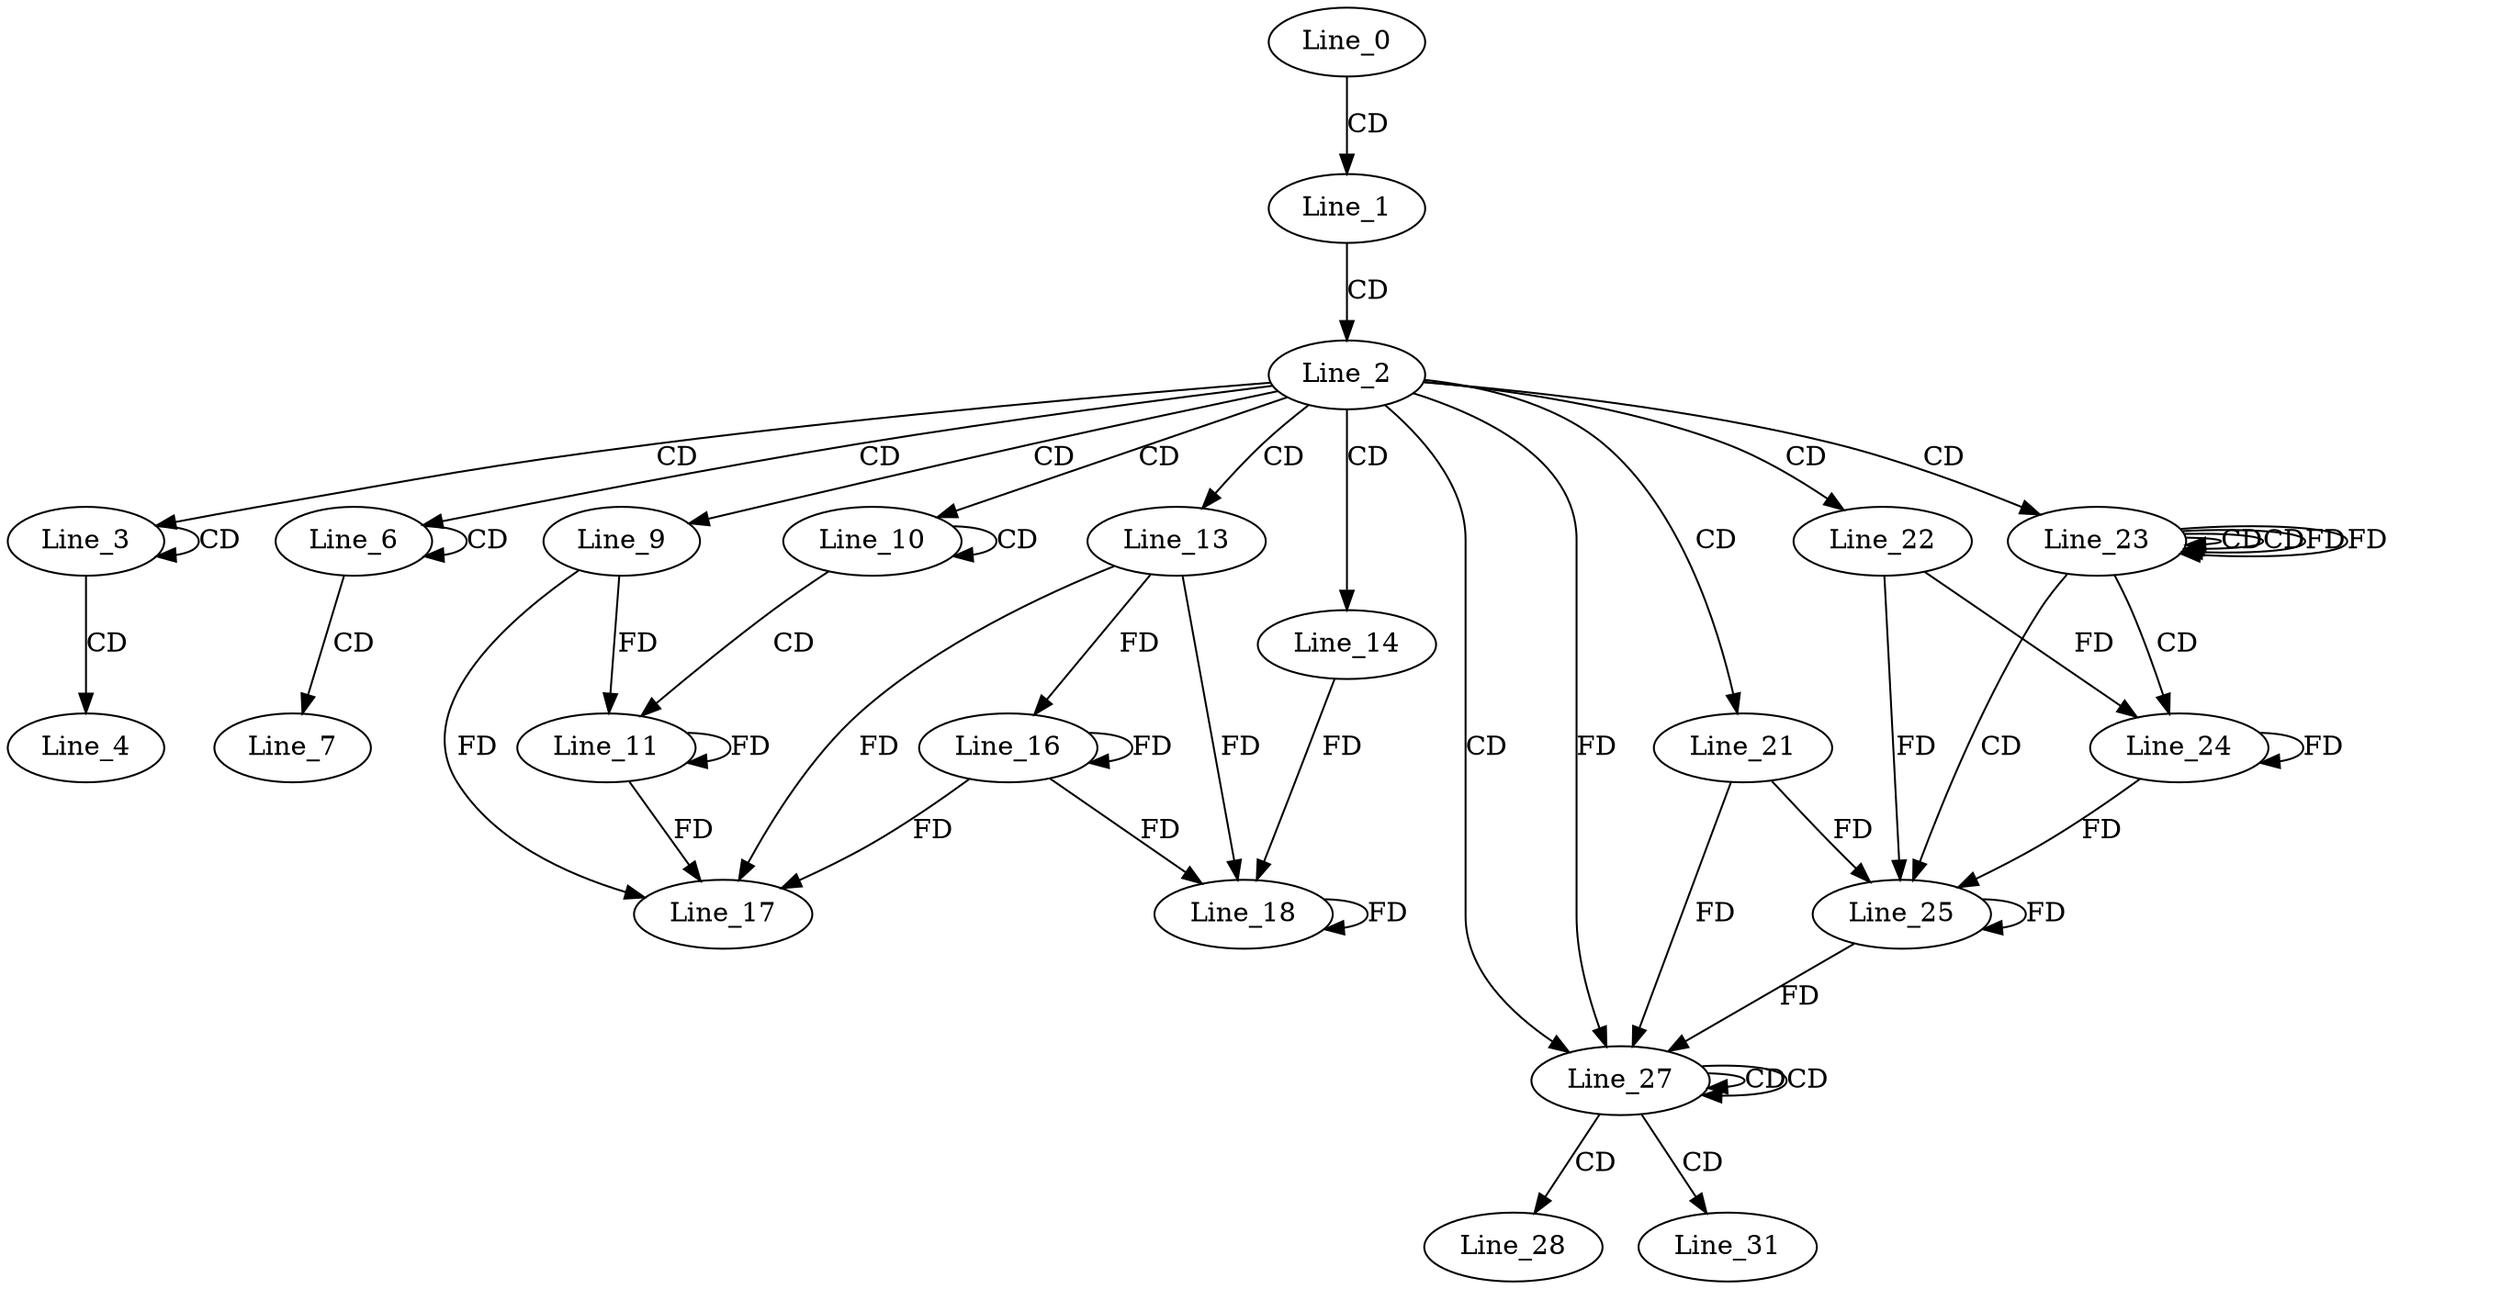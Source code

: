 digraph G {
  Line_0;
  Line_1;
  Line_2;
  Line_3;
  Line_3;
  Line_4;
  Line_6;
  Line_6;
  Line_7;
  Line_9;
  Line_10;
  Line_10;
  Line_10;
  Line_11;
  Line_13;
  Line_14;
  Line_16;
  Line_16;
  Line_17;
  Line_17;
  Line_18;
  Line_18;
  Line_21;
  Line_22;
  Line_23;
  Line_23;
  Line_23;
  Line_24;
  Line_25;
  Line_25;
  Line_27;
  Line_27;
  Line_27;
  Line_28;
  Line_31;
  Line_0 -> Line_1 [ label="CD" ];
  Line_1 -> Line_2 [ label="CD" ];
  Line_2 -> Line_3 [ label="CD" ];
  Line_3 -> Line_3 [ label="CD" ];
  Line_3 -> Line_4 [ label="CD" ];
  Line_2 -> Line_6 [ label="CD" ];
  Line_6 -> Line_6 [ label="CD" ];
  Line_6 -> Line_7 [ label="CD" ];
  Line_2 -> Line_9 [ label="CD" ];
  Line_2 -> Line_10 [ label="CD" ];
  Line_10 -> Line_10 [ label="CD" ];
  Line_10 -> Line_11 [ label="CD" ];
  Line_9 -> Line_11 [ label="FD" ];
  Line_11 -> Line_11 [ label="FD" ];
  Line_2 -> Line_13 [ label="CD" ];
  Line_2 -> Line_14 [ label="CD" ];
  Line_13 -> Line_16 [ label="FD" ];
  Line_16 -> Line_16 [ label="FD" ];
  Line_13 -> Line_17 [ label="FD" ];
  Line_16 -> Line_17 [ label="FD" ];
  Line_9 -> Line_17 [ label="FD" ];
  Line_11 -> Line_17 [ label="FD" ];
  Line_14 -> Line_18 [ label="FD" ];
  Line_18 -> Line_18 [ label="FD" ];
  Line_13 -> Line_18 [ label="FD" ];
  Line_16 -> Line_18 [ label="FD" ];
  Line_2 -> Line_21 [ label="CD" ];
  Line_2 -> Line_22 [ label="CD" ];
  Line_2 -> Line_23 [ label="CD" ];
  Line_23 -> Line_23 [ label="CD" ];
  Line_23 -> Line_23 [ label="CD" ];
  Line_23 -> Line_23 [ label="FD" ];
  Line_23 -> Line_24 [ label="CD" ];
  Line_24 -> Line_24 [ label="FD" ];
  Line_22 -> Line_24 [ label="FD" ];
  Line_23 -> Line_25 [ label="CD" ];
  Line_25 -> Line_25 [ label="FD" ];
  Line_21 -> Line_25 [ label="FD" ];
  Line_24 -> Line_25 [ label="FD" ];
  Line_22 -> Line_25 [ label="FD" ];
  Line_2 -> Line_27 [ label="CD" ];
  Line_27 -> Line_27 [ label="CD" ];
  Line_27 -> Line_27 [ label="CD" ];
  Line_2 -> Line_27 [ label="FD" ];
  Line_25 -> Line_27 [ label="FD" ];
  Line_21 -> Line_27 [ label="FD" ];
  Line_27 -> Line_28 [ label="CD" ];
  Line_27 -> Line_31 [ label="CD" ];
  Line_23 -> Line_23 [ label="FD" ];
}
